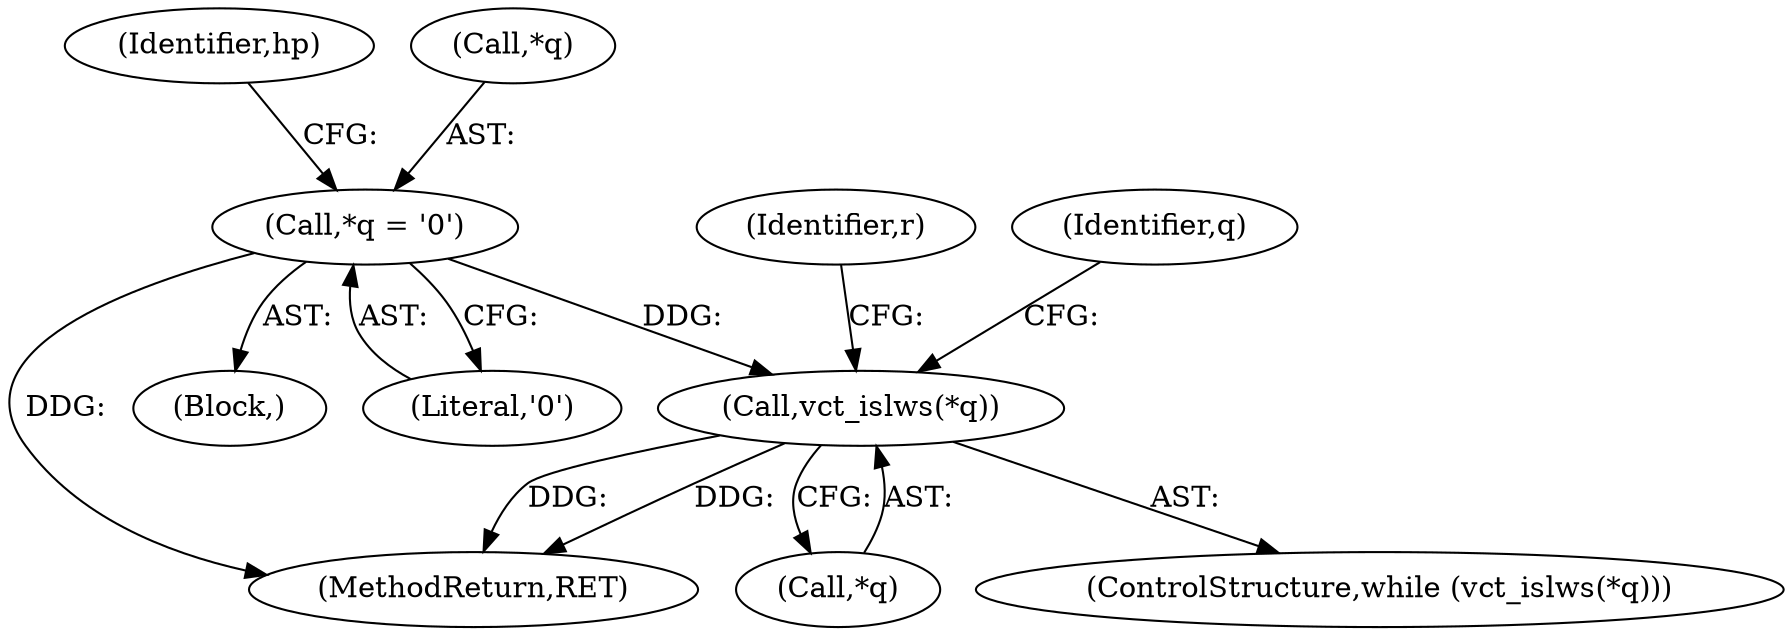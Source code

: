 digraph "0_Varnish-Cache_85e8468bec9416bd7e16b0d80cb820ecd2b330c3@pointer" {
"1000288" [label="(Call,*q = '\0')"];
"1000197" [label="(Call,vct_islws(*q))"];
"1000295" [label="(Identifier,hp)"];
"1000196" [label="(ControlStructure,while (vct_islws(*q)))"];
"1000203" [label="(Identifier,q)"];
"1000291" [label="(Literal,'\0')"];
"1000157" [label="(Identifier,r)"];
"1000197" [label="(Call,vct_islws(*q))"];
"1000149" [label="(Block,)"];
"1000289" [label="(Call,*q)"];
"1000288" [label="(Call,*q = '\0')"];
"1000369" [label="(MethodReturn,RET)"];
"1000198" [label="(Call,*q)"];
"1000288" -> "1000149"  [label="AST: "];
"1000288" -> "1000291"  [label="CFG: "];
"1000289" -> "1000288"  [label="AST: "];
"1000291" -> "1000288"  [label="AST: "];
"1000295" -> "1000288"  [label="CFG: "];
"1000288" -> "1000369"  [label="DDG: "];
"1000288" -> "1000197"  [label="DDG: "];
"1000197" -> "1000196"  [label="AST: "];
"1000197" -> "1000198"  [label="CFG: "];
"1000198" -> "1000197"  [label="AST: "];
"1000157" -> "1000197"  [label="CFG: "];
"1000203" -> "1000197"  [label="CFG: "];
"1000197" -> "1000369"  [label="DDG: "];
"1000197" -> "1000369"  [label="DDG: "];
}
